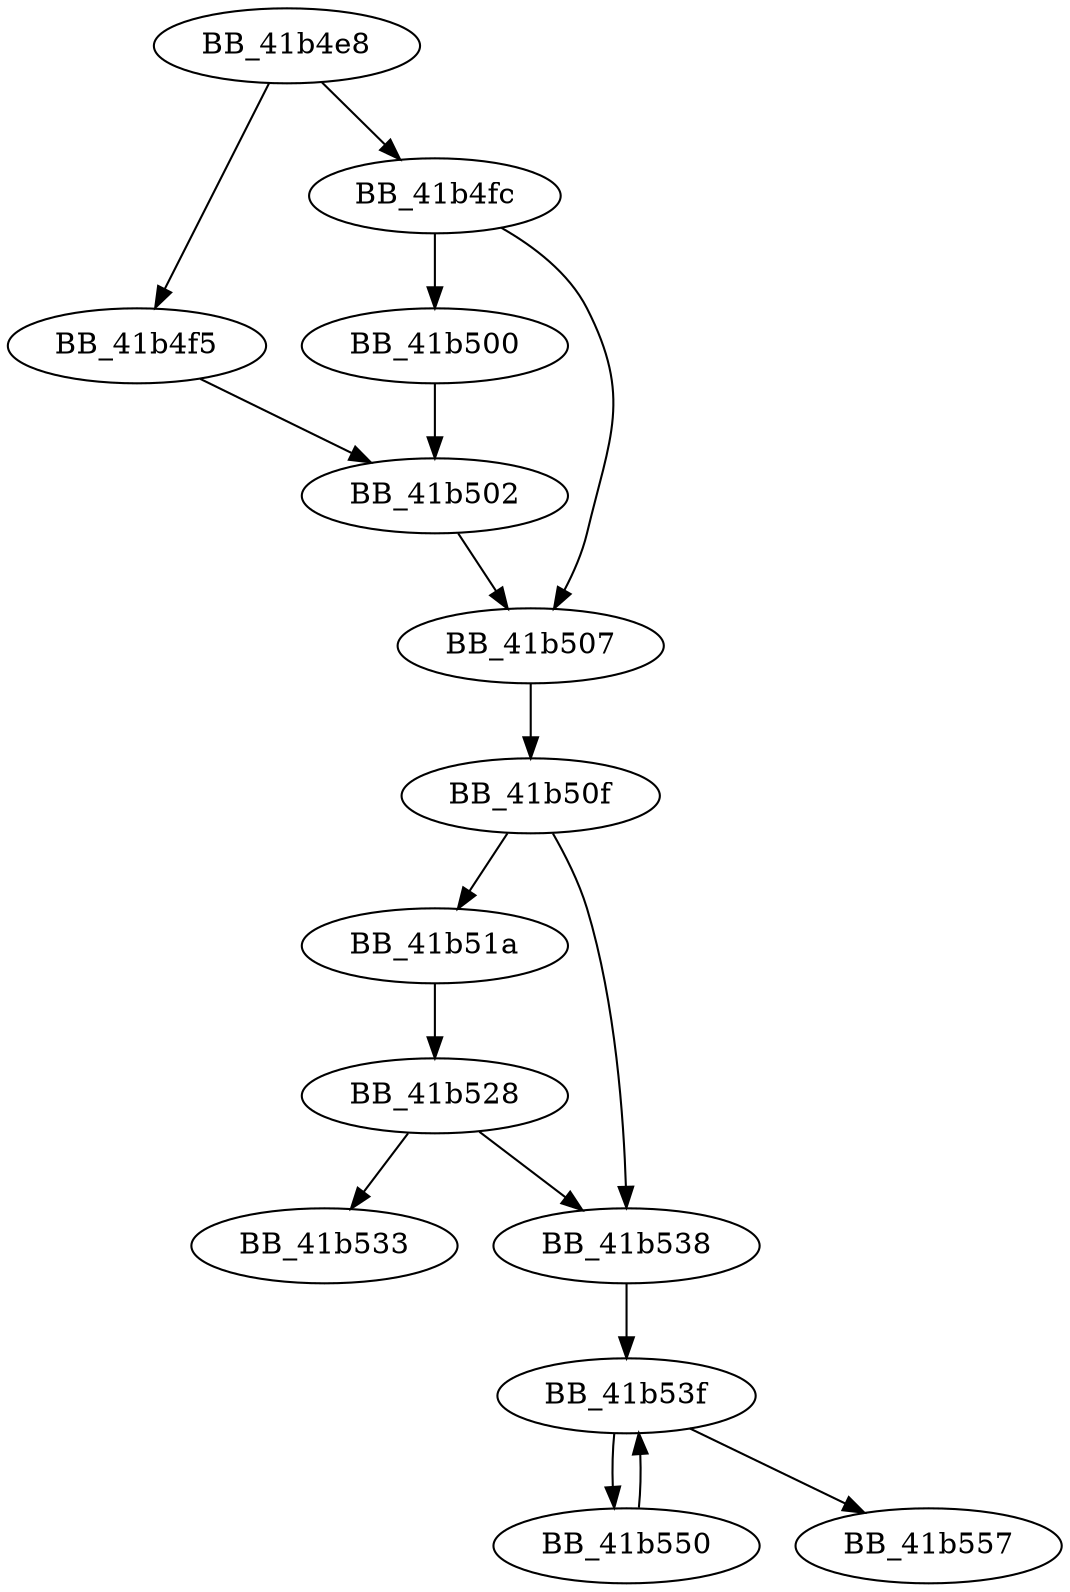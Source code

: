 DiGraph ___initstdio{
BB_41b4e8->BB_41b4f5
BB_41b4e8->BB_41b4fc
BB_41b4f5->BB_41b502
BB_41b4fc->BB_41b500
BB_41b4fc->BB_41b507
BB_41b500->BB_41b502
BB_41b502->BB_41b507
BB_41b507->BB_41b50f
BB_41b50f->BB_41b51a
BB_41b50f->BB_41b538
BB_41b51a->BB_41b528
BB_41b528->BB_41b533
BB_41b528->BB_41b538
BB_41b538->BB_41b53f
BB_41b53f->BB_41b550
BB_41b53f->BB_41b557
BB_41b550->BB_41b53f
}

